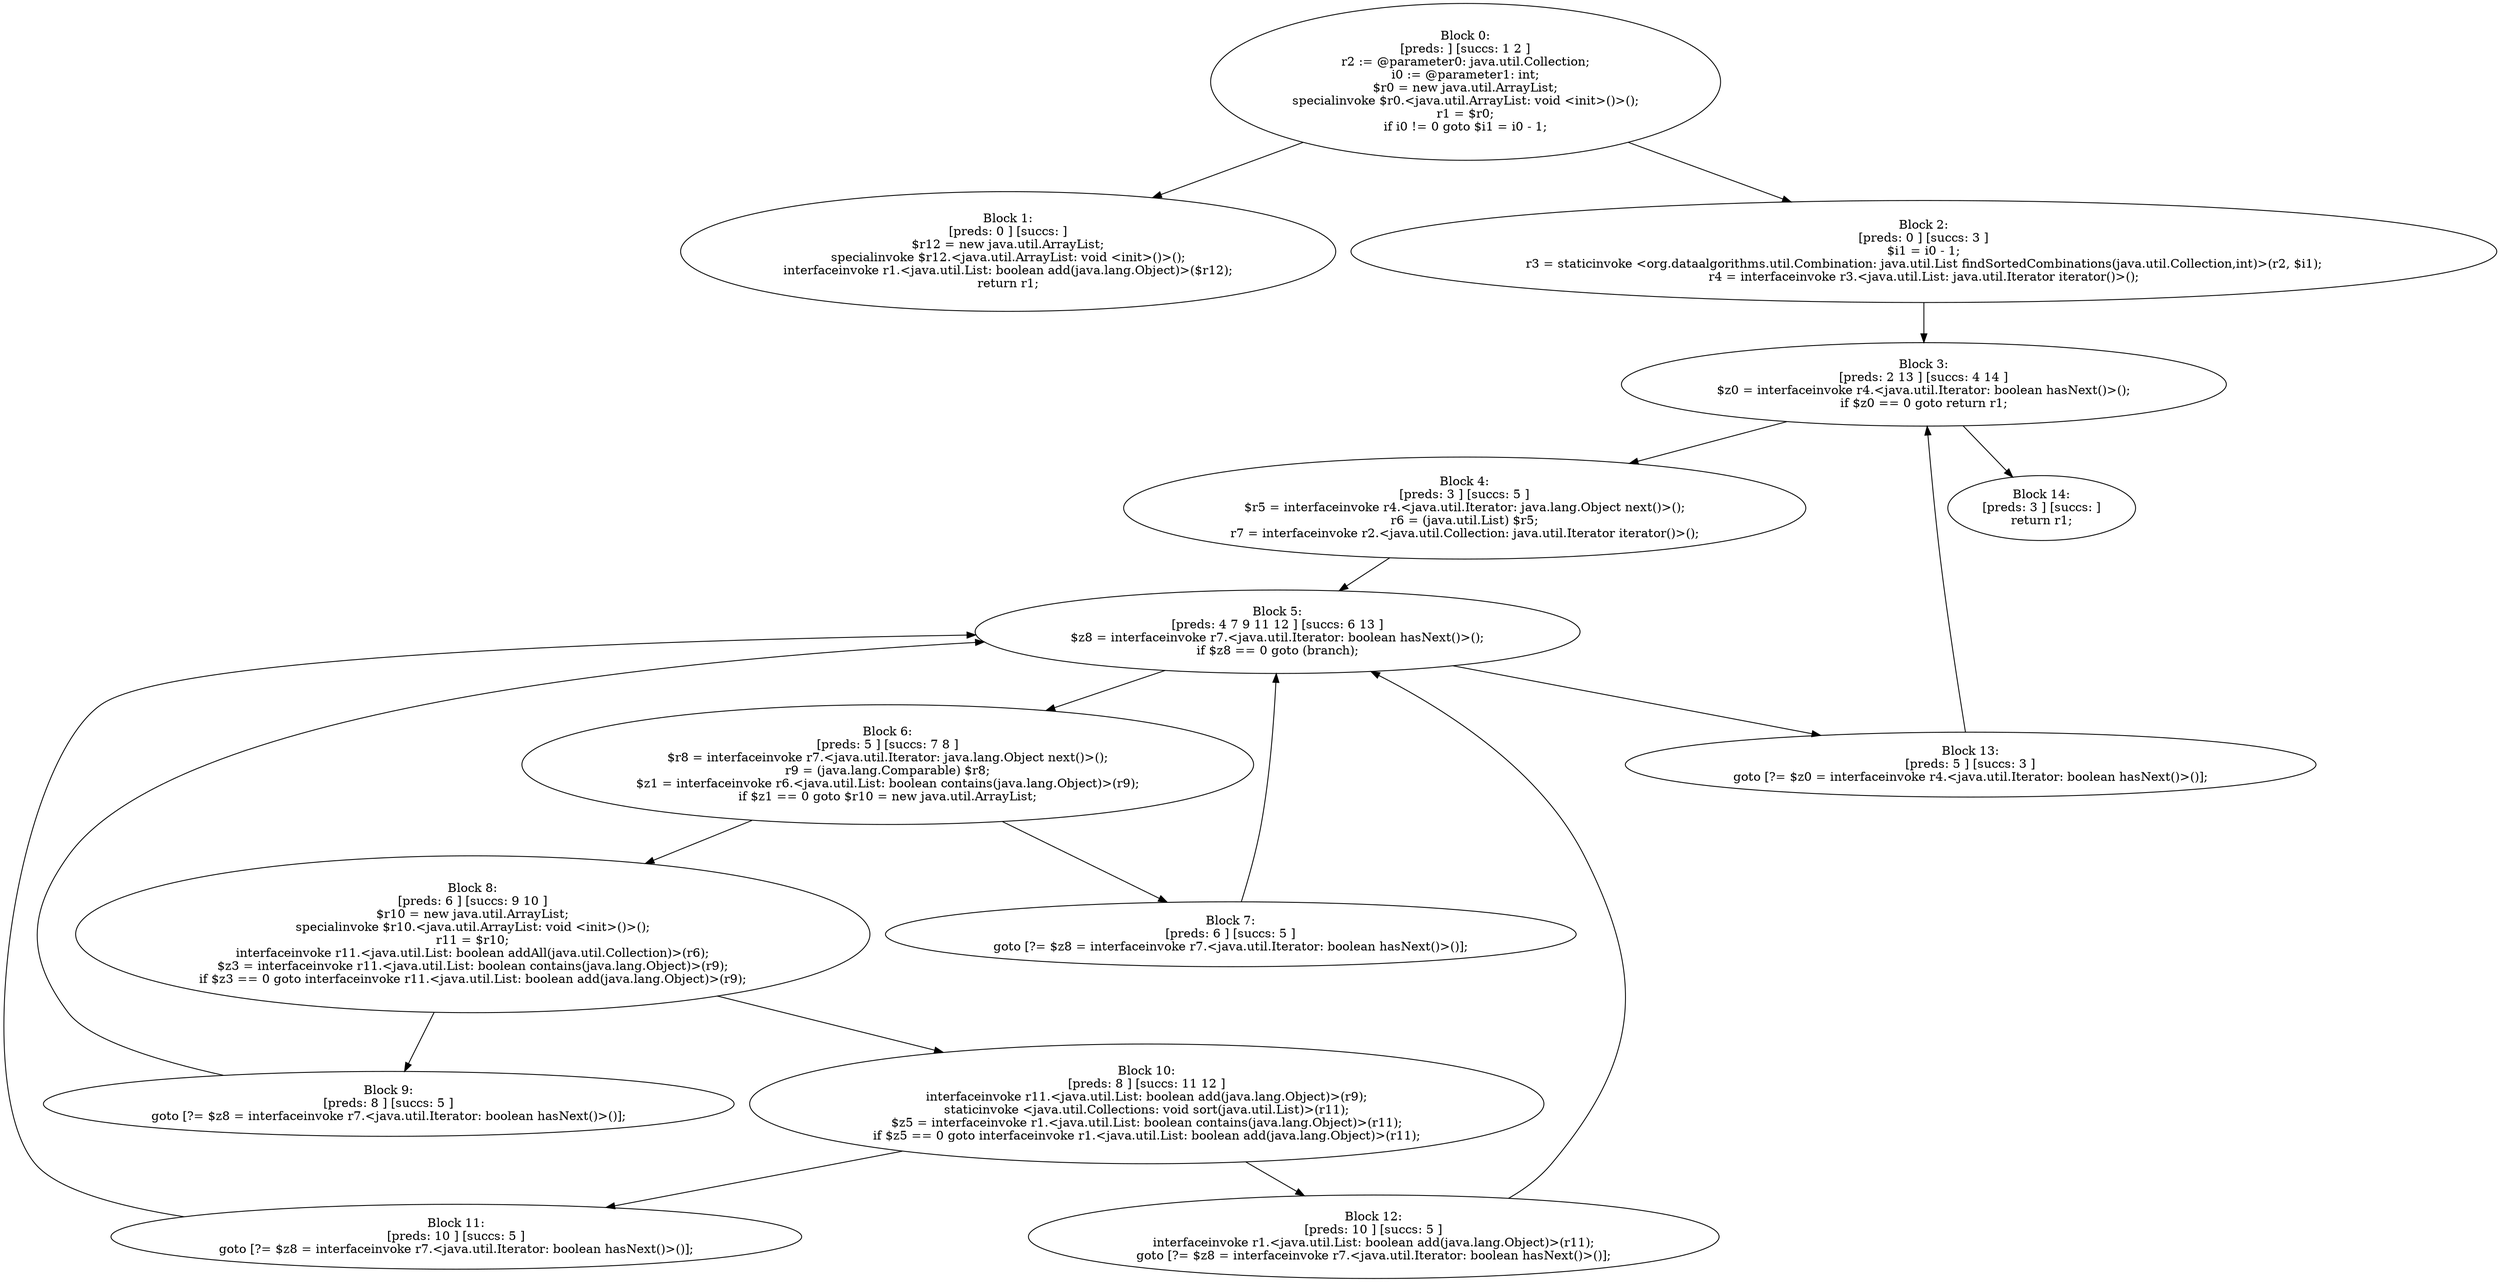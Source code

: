 digraph "unitGraph" {
    "Block 0:
[preds: ] [succs: 1 2 ]
r2 := @parameter0: java.util.Collection;
i0 := @parameter1: int;
$r0 = new java.util.ArrayList;
specialinvoke $r0.<java.util.ArrayList: void <init>()>();
r1 = $r0;
if i0 != 0 goto $i1 = i0 - 1;
"
    "Block 1:
[preds: 0 ] [succs: ]
$r12 = new java.util.ArrayList;
specialinvoke $r12.<java.util.ArrayList: void <init>()>();
interfaceinvoke r1.<java.util.List: boolean add(java.lang.Object)>($r12);
return r1;
"
    "Block 2:
[preds: 0 ] [succs: 3 ]
$i1 = i0 - 1;
r3 = staticinvoke <org.dataalgorithms.util.Combination: java.util.List findSortedCombinations(java.util.Collection,int)>(r2, $i1);
r4 = interfaceinvoke r3.<java.util.List: java.util.Iterator iterator()>();
"
    "Block 3:
[preds: 2 13 ] [succs: 4 14 ]
$z0 = interfaceinvoke r4.<java.util.Iterator: boolean hasNext()>();
if $z0 == 0 goto return r1;
"
    "Block 4:
[preds: 3 ] [succs: 5 ]
$r5 = interfaceinvoke r4.<java.util.Iterator: java.lang.Object next()>();
r6 = (java.util.List) $r5;
r7 = interfaceinvoke r2.<java.util.Collection: java.util.Iterator iterator()>();
"
    "Block 5:
[preds: 4 7 9 11 12 ] [succs: 6 13 ]
$z8 = interfaceinvoke r7.<java.util.Iterator: boolean hasNext()>();
if $z8 == 0 goto (branch);
"
    "Block 6:
[preds: 5 ] [succs: 7 8 ]
$r8 = interfaceinvoke r7.<java.util.Iterator: java.lang.Object next()>();
r9 = (java.lang.Comparable) $r8;
$z1 = interfaceinvoke r6.<java.util.List: boolean contains(java.lang.Object)>(r9);
if $z1 == 0 goto $r10 = new java.util.ArrayList;
"
    "Block 7:
[preds: 6 ] [succs: 5 ]
goto [?= $z8 = interfaceinvoke r7.<java.util.Iterator: boolean hasNext()>()];
"
    "Block 8:
[preds: 6 ] [succs: 9 10 ]
$r10 = new java.util.ArrayList;
specialinvoke $r10.<java.util.ArrayList: void <init>()>();
r11 = $r10;
interfaceinvoke r11.<java.util.List: boolean addAll(java.util.Collection)>(r6);
$z3 = interfaceinvoke r11.<java.util.List: boolean contains(java.lang.Object)>(r9);
if $z3 == 0 goto interfaceinvoke r11.<java.util.List: boolean add(java.lang.Object)>(r9);
"
    "Block 9:
[preds: 8 ] [succs: 5 ]
goto [?= $z8 = interfaceinvoke r7.<java.util.Iterator: boolean hasNext()>()];
"
    "Block 10:
[preds: 8 ] [succs: 11 12 ]
interfaceinvoke r11.<java.util.List: boolean add(java.lang.Object)>(r9);
staticinvoke <java.util.Collections: void sort(java.util.List)>(r11);
$z5 = interfaceinvoke r1.<java.util.List: boolean contains(java.lang.Object)>(r11);
if $z5 == 0 goto interfaceinvoke r1.<java.util.List: boolean add(java.lang.Object)>(r11);
"
    "Block 11:
[preds: 10 ] [succs: 5 ]
goto [?= $z8 = interfaceinvoke r7.<java.util.Iterator: boolean hasNext()>()];
"
    "Block 12:
[preds: 10 ] [succs: 5 ]
interfaceinvoke r1.<java.util.List: boolean add(java.lang.Object)>(r11);
goto [?= $z8 = interfaceinvoke r7.<java.util.Iterator: boolean hasNext()>()];
"
    "Block 13:
[preds: 5 ] [succs: 3 ]
goto [?= $z0 = interfaceinvoke r4.<java.util.Iterator: boolean hasNext()>()];
"
    "Block 14:
[preds: 3 ] [succs: ]
return r1;
"
    "Block 0:
[preds: ] [succs: 1 2 ]
r2 := @parameter0: java.util.Collection;
i0 := @parameter1: int;
$r0 = new java.util.ArrayList;
specialinvoke $r0.<java.util.ArrayList: void <init>()>();
r1 = $r0;
if i0 != 0 goto $i1 = i0 - 1;
"->"Block 1:
[preds: 0 ] [succs: ]
$r12 = new java.util.ArrayList;
specialinvoke $r12.<java.util.ArrayList: void <init>()>();
interfaceinvoke r1.<java.util.List: boolean add(java.lang.Object)>($r12);
return r1;
";
    "Block 0:
[preds: ] [succs: 1 2 ]
r2 := @parameter0: java.util.Collection;
i0 := @parameter1: int;
$r0 = new java.util.ArrayList;
specialinvoke $r0.<java.util.ArrayList: void <init>()>();
r1 = $r0;
if i0 != 0 goto $i1 = i0 - 1;
"->"Block 2:
[preds: 0 ] [succs: 3 ]
$i1 = i0 - 1;
r3 = staticinvoke <org.dataalgorithms.util.Combination: java.util.List findSortedCombinations(java.util.Collection,int)>(r2, $i1);
r4 = interfaceinvoke r3.<java.util.List: java.util.Iterator iterator()>();
";
    "Block 2:
[preds: 0 ] [succs: 3 ]
$i1 = i0 - 1;
r3 = staticinvoke <org.dataalgorithms.util.Combination: java.util.List findSortedCombinations(java.util.Collection,int)>(r2, $i1);
r4 = interfaceinvoke r3.<java.util.List: java.util.Iterator iterator()>();
"->"Block 3:
[preds: 2 13 ] [succs: 4 14 ]
$z0 = interfaceinvoke r4.<java.util.Iterator: boolean hasNext()>();
if $z0 == 0 goto return r1;
";
    "Block 3:
[preds: 2 13 ] [succs: 4 14 ]
$z0 = interfaceinvoke r4.<java.util.Iterator: boolean hasNext()>();
if $z0 == 0 goto return r1;
"->"Block 4:
[preds: 3 ] [succs: 5 ]
$r5 = interfaceinvoke r4.<java.util.Iterator: java.lang.Object next()>();
r6 = (java.util.List) $r5;
r7 = interfaceinvoke r2.<java.util.Collection: java.util.Iterator iterator()>();
";
    "Block 3:
[preds: 2 13 ] [succs: 4 14 ]
$z0 = interfaceinvoke r4.<java.util.Iterator: boolean hasNext()>();
if $z0 == 0 goto return r1;
"->"Block 14:
[preds: 3 ] [succs: ]
return r1;
";
    "Block 4:
[preds: 3 ] [succs: 5 ]
$r5 = interfaceinvoke r4.<java.util.Iterator: java.lang.Object next()>();
r6 = (java.util.List) $r5;
r7 = interfaceinvoke r2.<java.util.Collection: java.util.Iterator iterator()>();
"->"Block 5:
[preds: 4 7 9 11 12 ] [succs: 6 13 ]
$z8 = interfaceinvoke r7.<java.util.Iterator: boolean hasNext()>();
if $z8 == 0 goto (branch);
";
    "Block 5:
[preds: 4 7 9 11 12 ] [succs: 6 13 ]
$z8 = interfaceinvoke r7.<java.util.Iterator: boolean hasNext()>();
if $z8 == 0 goto (branch);
"->"Block 6:
[preds: 5 ] [succs: 7 8 ]
$r8 = interfaceinvoke r7.<java.util.Iterator: java.lang.Object next()>();
r9 = (java.lang.Comparable) $r8;
$z1 = interfaceinvoke r6.<java.util.List: boolean contains(java.lang.Object)>(r9);
if $z1 == 0 goto $r10 = new java.util.ArrayList;
";
    "Block 5:
[preds: 4 7 9 11 12 ] [succs: 6 13 ]
$z8 = interfaceinvoke r7.<java.util.Iterator: boolean hasNext()>();
if $z8 == 0 goto (branch);
"->"Block 13:
[preds: 5 ] [succs: 3 ]
goto [?= $z0 = interfaceinvoke r4.<java.util.Iterator: boolean hasNext()>()];
";
    "Block 6:
[preds: 5 ] [succs: 7 8 ]
$r8 = interfaceinvoke r7.<java.util.Iterator: java.lang.Object next()>();
r9 = (java.lang.Comparable) $r8;
$z1 = interfaceinvoke r6.<java.util.List: boolean contains(java.lang.Object)>(r9);
if $z1 == 0 goto $r10 = new java.util.ArrayList;
"->"Block 7:
[preds: 6 ] [succs: 5 ]
goto [?= $z8 = interfaceinvoke r7.<java.util.Iterator: boolean hasNext()>()];
";
    "Block 6:
[preds: 5 ] [succs: 7 8 ]
$r8 = interfaceinvoke r7.<java.util.Iterator: java.lang.Object next()>();
r9 = (java.lang.Comparable) $r8;
$z1 = interfaceinvoke r6.<java.util.List: boolean contains(java.lang.Object)>(r9);
if $z1 == 0 goto $r10 = new java.util.ArrayList;
"->"Block 8:
[preds: 6 ] [succs: 9 10 ]
$r10 = new java.util.ArrayList;
specialinvoke $r10.<java.util.ArrayList: void <init>()>();
r11 = $r10;
interfaceinvoke r11.<java.util.List: boolean addAll(java.util.Collection)>(r6);
$z3 = interfaceinvoke r11.<java.util.List: boolean contains(java.lang.Object)>(r9);
if $z3 == 0 goto interfaceinvoke r11.<java.util.List: boolean add(java.lang.Object)>(r9);
";
    "Block 7:
[preds: 6 ] [succs: 5 ]
goto [?= $z8 = interfaceinvoke r7.<java.util.Iterator: boolean hasNext()>()];
"->"Block 5:
[preds: 4 7 9 11 12 ] [succs: 6 13 ]
$z8 = interfaceinvoke r7.<java.util.Iterator: boolean hasNext()>();
if $z8 == 0 goto (branch);
";
    "Block 8:
[preds: 6 ] [succs: 9 10 ]
$r10 = new java.util.ArrayList;
specialinvoke $r10.<java.util.ArrayList: void <init>()>();
r11 = $r10;
interfaceinvoke r11.<java.util.List: boolean addAll(java.util.Collection)>(r6);
$z3 = interfaceinvoke r11.<java.util.List: boolean contains(java.lang.Object)>(r9);
if $z3 == 0 goto interfaceinvoke r11.<java.util.List: boolean add(java.lang.Object)>(r9);
"->"Block 9:
[preds: 8 ] [succs: 5 ]
goto [?= $z8 = interfaceinvoke r7.<java.util.Iterator: boolean hasNext()>()];
";
    "Block 8:
[preds: 6 ] [succs: 9 10 ]
$r10 = new java.util.ArrayList;
specialinvoke $r10.<java.util.ArrayList: void <init>()>();
r11 = $r10;
interfaceinvoke r11.<java.util.List: boolean addAll(java.util.Collection)>(r6);
$z3 = interfaceinvoke r11.<java.util.List: boolean contains(java.lang.Object)>(r9);
if $z3 == 0 goto interfaceinvoke r11.<java.util.List: boolean add(java.lang.Object)>(r9);
"->"Block 10:
[preds: 8 ] [succs: 11 12 ]
interfaceinvoke r11.<java.util.List: boolean add(java.lang.Object)>(r9);
staticinvoke <java.util.Collections: void sort(java.util.List)>(r11);
$z5 = interfaceinvoke r1.<java.util.List: boolean contains(java.lang.Object)>(r11);
if $z5 == 0 goto interfaceinvoke r1.<java.util.List: boolean add(java.lang.Object)>(r11);
";
    "Block 9:
[preds: 8 ] [succs: 5 ]
goto [?= $z8 = interfaceinvoke r7.<java.util.Iterator: boolean hasNext()>()];
"->"Block 5:
[preds: 4 7 9 11 12 ] [succs: 6 13 ]
$z8 = interfaceinvoke r7.<java.util.Iterator: boolean hasNext()>();
if $z8 == 0 goto (branch);
";
    "Block 10:
[preds: 8 ] [succs: 11 12 ]
interfaceinvoke r11.<java.util.List: boolean add(java.lang.Object)>(r9);
staticinvoke <java.util.Collections: void sort(java.util.List)>(r11);
$z5 = interfaceinvoke r1.<java.util.List: boolean contains(java.lang.Object)>(r11);
if $z5 == 0 goto interfaceinvoke r1.<java.util.List: boolean add(java.lang.Object)>(r11);
"->"Block 11:
[preds: 10 ] [succs: 5 ]
goto [?= $z8 = interfaceinvoke r7.<java.util.Iterator: boolean hasNext()>()];
";
    "Block 10:
[preds: 8 ] [succs: 11 12 ]
interfaceinvoke r11.<java.util.List: boolean add(java.lang.Object)>(r9);
staticinvoke <java.util.Collections: void sort(java.util.List)>(r11);
$z5 = interfaceinvoke r1.<java.util.List: boolean contains(java.lang.Object)>(r11);
if $z5 == 0 goto interfaceinvoke r1.<java.util.List: boolean add(java.lang.Object)>(r11);
"->"Block 12:
[preds: 10 ] [succs: 5 ]
interfaceinvoke r1.<java.util.List: boolean add(java.lang.Object)>(r11);
goto [?= $z8 = interfaceinvoke r7.<java.util.Iterator: boolean hasNext()>()];
";
    "Block 11:
[preds: 10 ] [succs: 5 ]
goto [?= $z8 = interfaceinvoke r7.<java.util.Iterator: boolean hasNext()>()];
"->"Block 5:
[preds: 4 7 9 11 12 ] [succs: 6 13 ]
$z8 = interfaceinvoke r7.<java.util.Iterator: boolean hasNext()>();
if $z8 == 0 goto (branch);
";
    "Block 12:
[preds: 10 ] [succs: 5 ]
interfaceinvoke r1.<java.util.List: boolean add(java.lang.Object)>(r11);
goto [?= $z8 = interfaceinvoke r7.<java.util.Iterator: boolean hasNext()>()];
"->"Block 5:
[preds: 4 7 9 11 12 ] [succs: 6 13 ]
$z8 = interfaceinvoke r7.<java.util.Iterator: boolean hasNext()>();
if $z8 == 0 goto (branch);
";
    "Block 13:
[preds: 5 ] [succs: 3 ]
goto [?= $z0 = interfaceinvoke r4.<java.util.Iterator: boolean hasNext()>()];
"->"Block 3:
[preds: 2 13 ] [succs: 4 14 ]
$z0 = interfaceinvoke r4.<java.util.Iterator: boolean hasNext()>();
if $z0 == 0 goto return r1;
";
}
